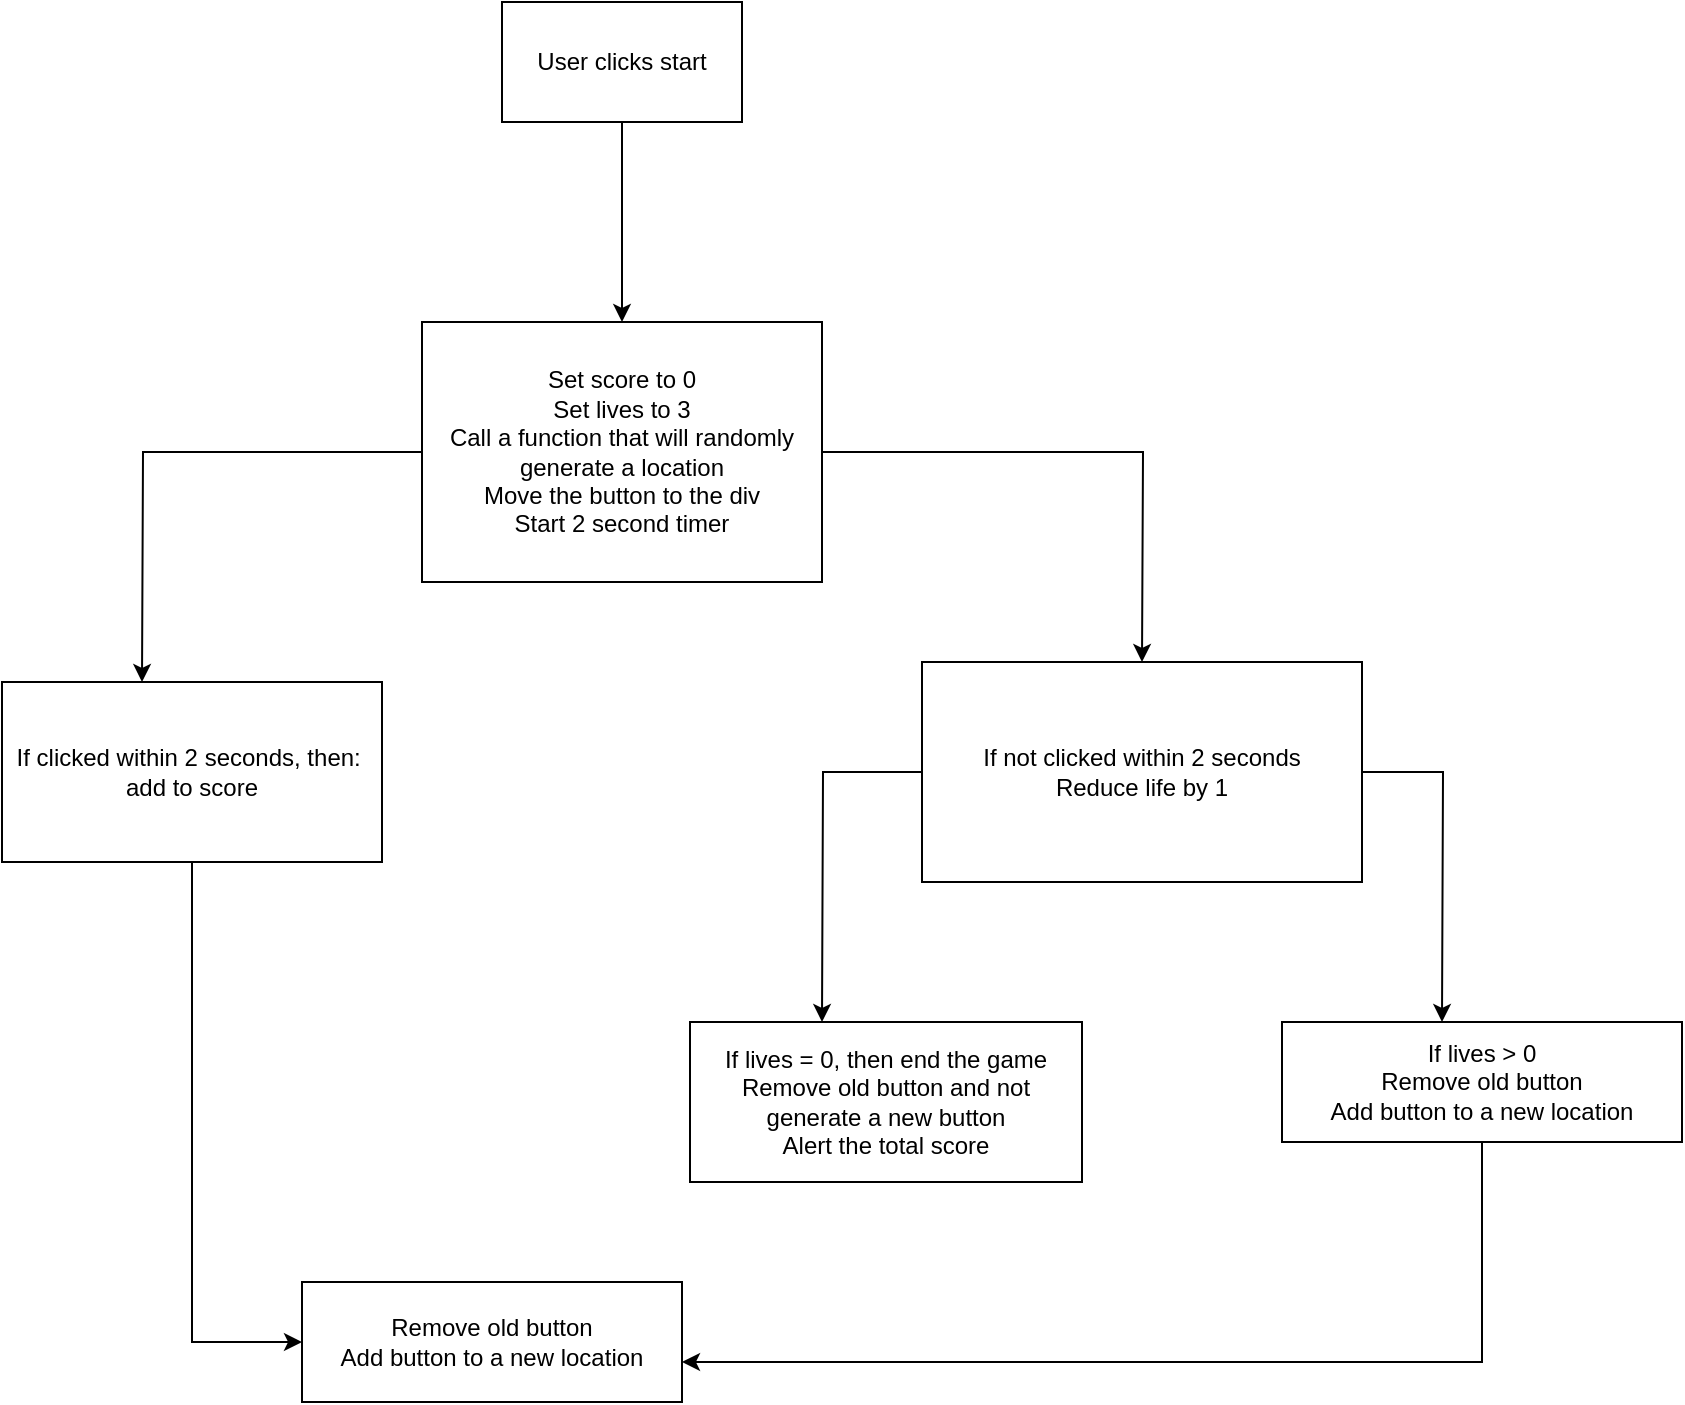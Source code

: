 <mxfile version="20.0.1" type="device"><diagram id="QjYmCt66CJhIv65VRnEX" name="Page-1"><mxGraphModel dx="1185" dy="614" grid="1" gridSize="10" guides="1" tooltips="1" connect="1" arrows="1" fold="1" page="1" pageScale="1" pageWidth="827" pageHeight="1169" math="0" shadow="0"><root><mxCell id="0"/><mxCell id="1" parent="0"/><mxCell id="gvyGau_wRUjdUfvrZpBK-2" style="edgeStyle=orthogonalEdgeStyle;rounded=0;orthogonalLoop=1;jettySize=auto;html=1;" edge="1" parent="1" source="gvyGau_wRUjdUfvrZpBK-1"><mxGeometry relative="1" as="geometry"><mxPoint x="380" y="220" as="targetPoint"/></mxGeometry></mxCell><mxCell id="gvyGau_wRUjdUfvrZpBK-1" value="User clicks start" style="rounded=0;whiteSpace=wrap;html=1;" vertex="1" parent="1"><mxGeometry x="320" y="60" width="120" height="60" as="geometry"/></mxCell><mxCell id="gvyGau_wRUjdUfvrZpBK-6" style="edgeStyle=orthogonalEdgeStyle;rounded=0;orthogonalLoop=1;jettySize=auto;html=1;" edge="1" parent="1" source="gvyGau_wRUjdUfvrZpBK-3"><mxGeometry relative="1" as="geometry"><mxPoint x="140" y="400" as="targetPoint"/></mxGeometry></mxCell><mxCell id="gvyGau_wRUjdUfvrZpBK-8" style="edgeStyle=orthogonalEdgeStyle;rounded=0;orthogonalLoop=1;jettySize=auto;html=1;" edge="1" parent="1" source="gvyGau_wRUjdUfvrZpBK-3"><mxGeometry relative="1" as="geometry"><mxPoint x="640" y="390" as="targetPoint"/></mxGeometry></mxCell><mxCell id="gvyGau_wRUjdUfvrZpBK-3" value="Set score to 0&lt;br&gt;Set lives to 3&lt;br&gt;Call a function that will randomly generate a location&lt;br&gt;Move the button to the div&lt;br&gt;Start 2 second timer" style="rounded=0;whiteSpace=wrap;html=1;" vertex="1" parent="1"><mxGeometry x="280" y="220" width="200" height="130" as="geometry"/></mxCell><mxCell id="gvyGau_wRUjdUfvrZpBK-14" style="edgeStyle=orthogonalEdgeStyle;rounded=0;orthogonalLoop=1;jettySize=auto;html=1;entryX=0;entryY=0.5;entryDx=0;entryDy=0;" edge="1" parent="1" source="gvyGau_wRUjdUfvrZpBK-7" target="gvyGau_wRUjdUfvrZpBK-16"><mxGeometry relative="1" as="geometry"><mxPoint x="165" y="740" as="targetPoint"/></mxGeometry></mxCell><mxCell id="gvyGau_wRUjdUfvrZpBK-7" value="If clicked within 2 seconds, then:&amp;nbsp;&lt;br&gt;add to score&lt;br&gt;" style="rounded=0;whiteSpace=wrap;html=1;" vertex="1" parent="1"><mxGeometry x="70" y="400" width="190" height="90" as="geometry"/></mxCell><mxCell id="gvyGau_wRUjdUfvrZpBK-10" style="edgeStyle=orthogonalEdgeStyle;rounded=0;orthogonalLoop=1;jettySize=auto;html=1;" edge="1" parent="1" source="gvyGau_wRUjdUfvrZpBK-9"><mxGeometry relative="1" as="geometry"><mxPoint x="480" y="570" as="targetPoint"/></mxGeometry></mxCell><mxCell id="gvyGau_wRUjdUfvrZpBK-11" style="edgeStyle=orthogonalEdgeStyle;rounded=0;orthogonalLoop=1;jettySize=auto;html=1;" edge="1" parent="1" source="gvyGau_wRUjdUfvrZpBK-9"><mxGeometry relative="1" as="geometry"><mxPoint x="790" y="570" as="targetPoint"/></mxGeometry></mxCell><mxCell id="gvyGau_wRUjdUfvrZpBK-9" value="If not clicked within 2 seconds&lt;br&gt;Reduce life by 1&lt;br&gt;" style="rounded=0;whiteSpace=wrap;html=1;" vertex="1" parent="1"><mxGeometry x="530" y="390" width="220" height="110" as="geometry"/></mxCell><mxCell id="gvyGau_wRUjdUfvrZpBK-12" value="If lives = 0, then end the game&lt;br&gt;Remove old button and not generate a new button&lt;br&gt;Alert the total score" style="rounded=0;whiteSpace=wrap;html=1;" vertex="1" parent="1"><mxGeometry x="414" y="570" width="196" height="80" as="geometry"/></mxCell><mxCell id="gvyGau_wRUjdUfvrZpBK-15" style="edgeStyle=orthogonalEdgeStyle;rounded=0;orthogonalLoop=1;jettySize=auto;html=1;" edge="1" parent="1" source="gvyGau_wRUjdUfvrZpBK-13" target="gvyGau_wRUjdUfvrZpBK-16"><mxGeometry relative="1" as="geometry"><mxPoint x="810" y="750" as="targetPoint"/><Array as="points"><mxPoint x="810" y="740"/></Array></mxGeometry></mxCell><mxCell id="gvyGau_wRUjdUfvrZpBK-13" value="If lives &amp;gt; 0&lt;br&gt;Remove old button&lt;br&gt;Add button to a new location" style="rounded=0;whiteSpace=wrap;html=1;" vertex="1" parent="1"><mxGeometry x="710" y="570" width="200" height="60" as="geometry"/></mxCell><mxCell id="gvyGau_wRUjdUfvrZpBK-16" value="&lt;span style=&quot;&quot;&gt;Remove old button&lt;/span&gt;&lt;br style=&quot;&quot;&gt;&lt;span style=&quot;&quot;&gt;Add button to a new location&lt;/span&gt;" style="rounded=0;whiteSpace=wrap;html=1;" vertex="1" parent="1"><mxGeometry x="220" y="700" width="190" height="60" as="geometry"/></mxCell></root></mxGraphModel></diagram></mxfile>
